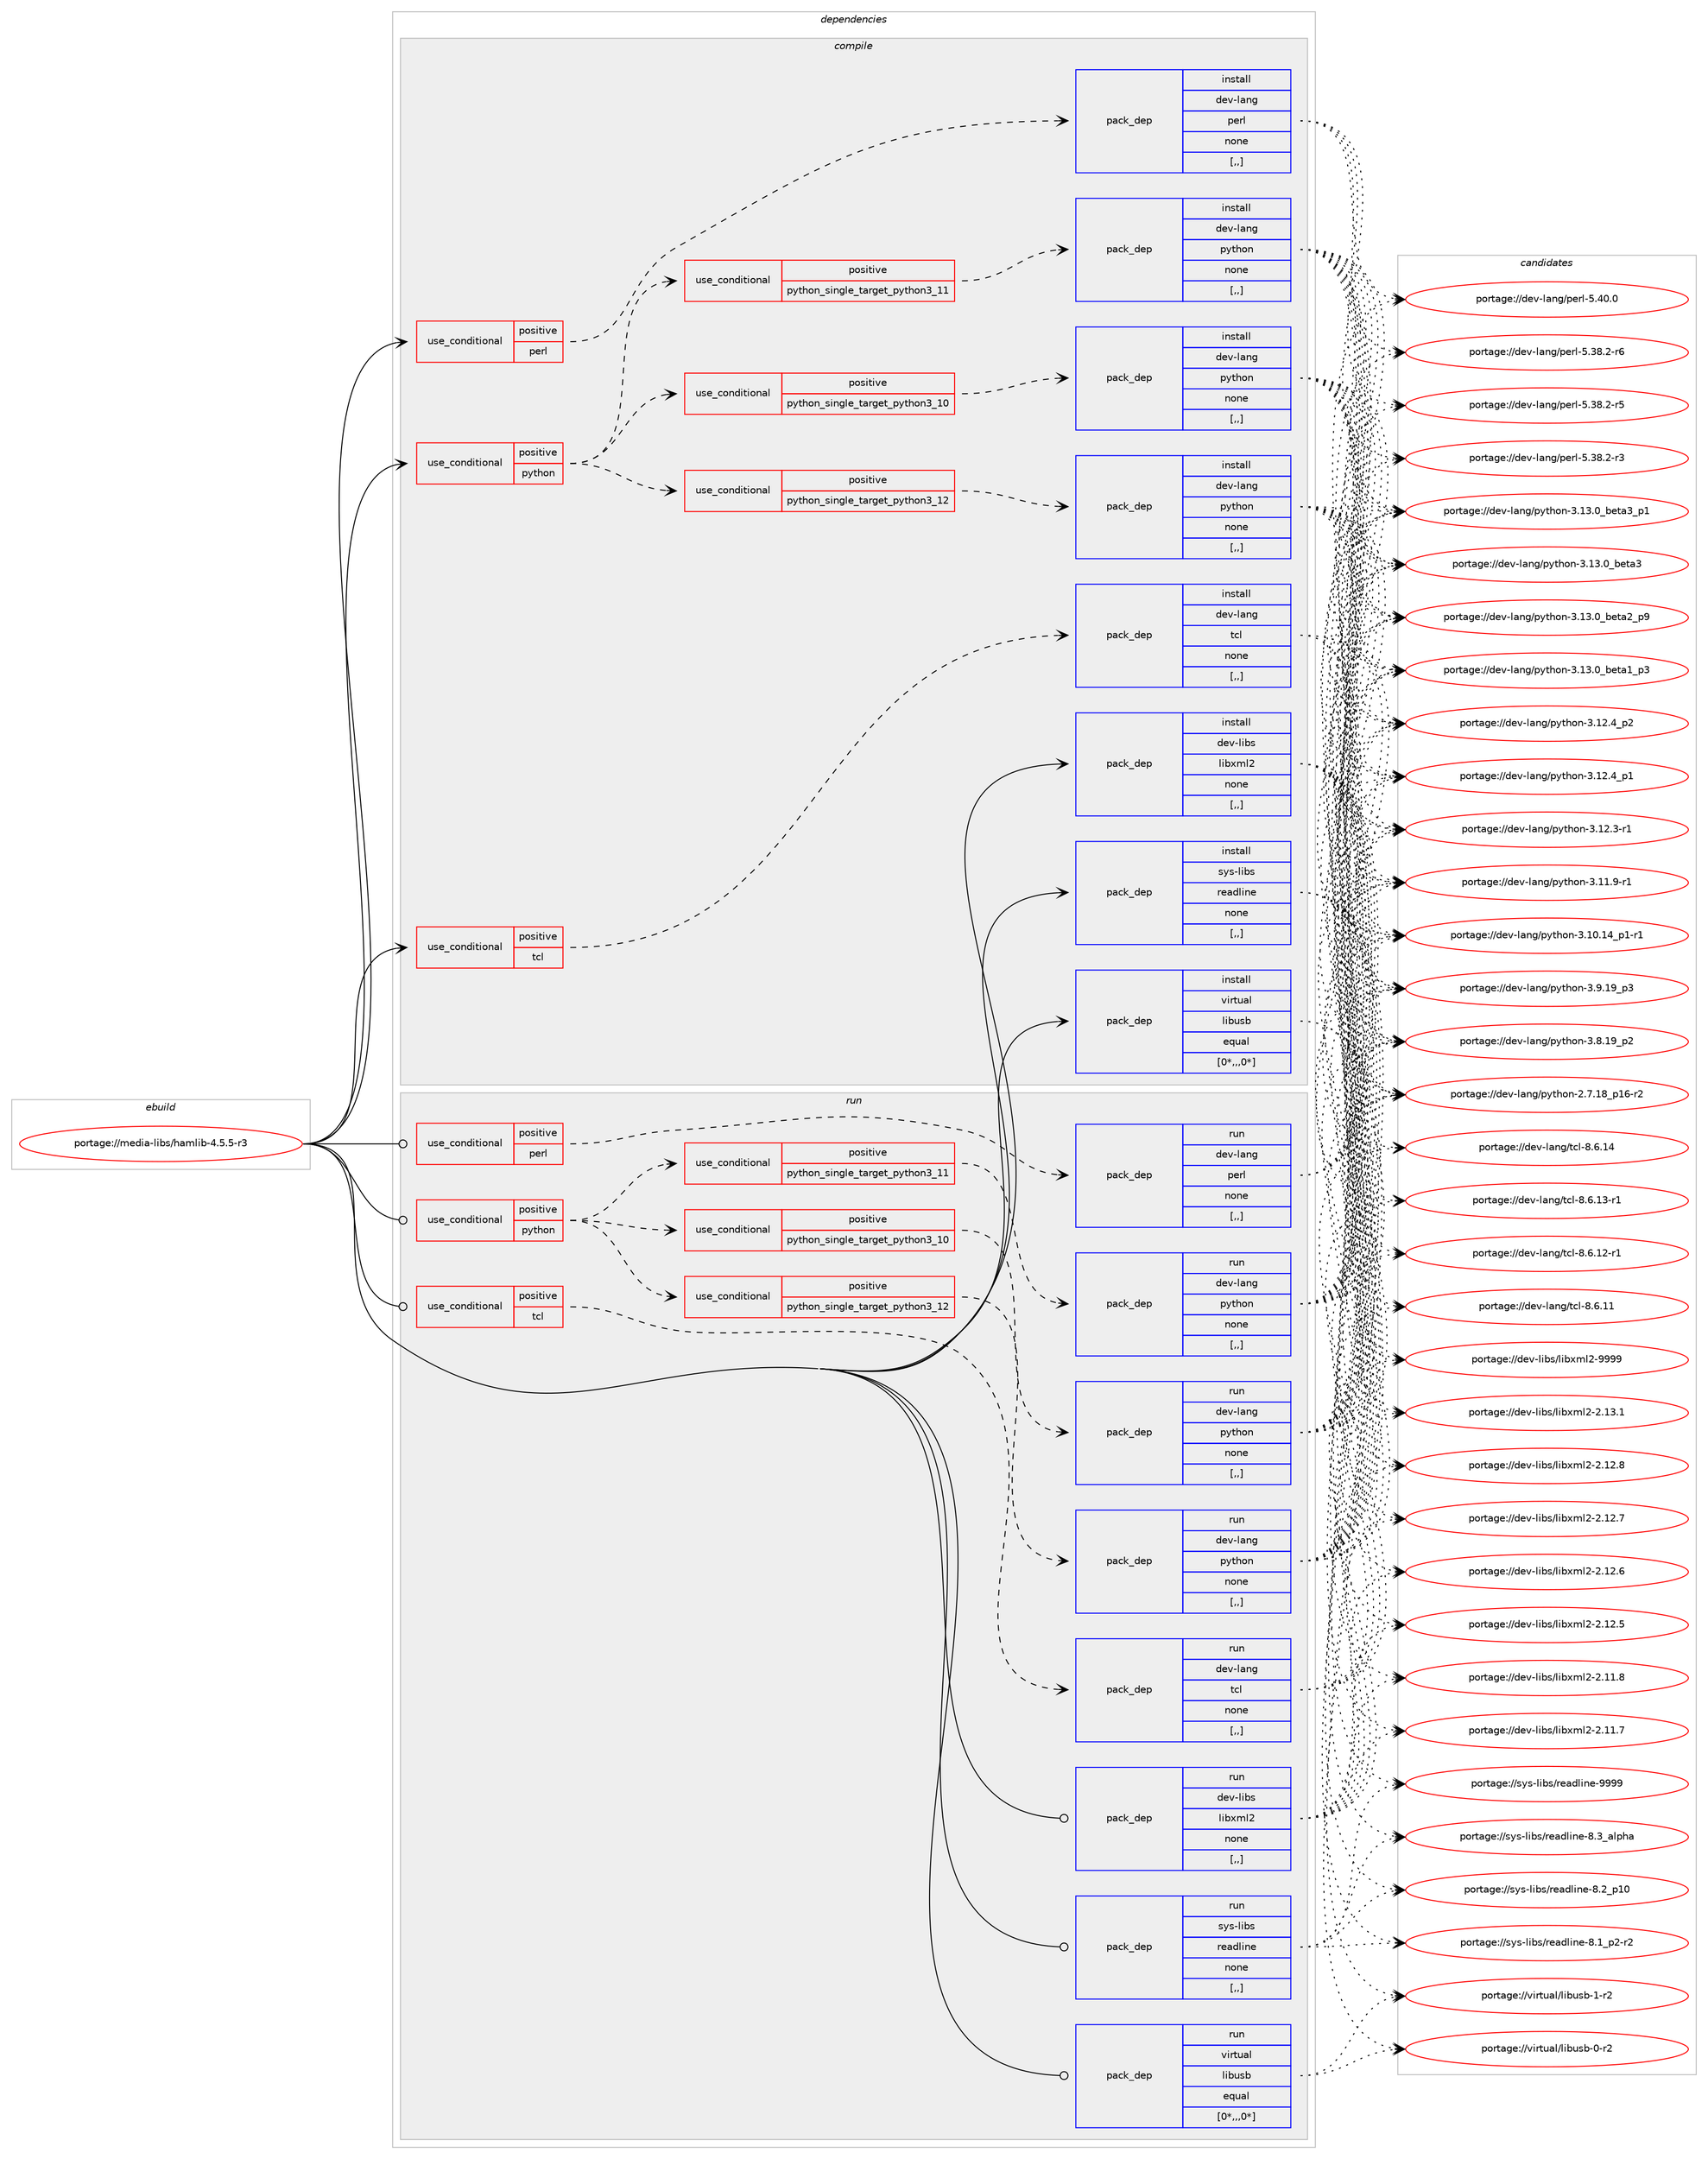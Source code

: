 digraph prolog {

# *************
# Graph options
# *************

newrank=true;
concentrate=true;
compound=true;
graph [rankdir=LR,fontname=Helvetica,fontsize=10,ranksep=1.5];#, ranksep=2.5, nodesep=0.2];
edge  [arrowhead=vee];
node  [fontname=Helvetica,fontsize=10];

# **********
# The ebuild
# **********

subgraph cluster_leftcol {
color=gray;
label=<<i>ebuild</i>>;
id [label="portage://media-libs/hamlib-4.5.5-r3", color=red, width=4, href="../media-libs/hamlib-4.5.5-r3.svg"];
}

# ****************
# The dependencies
# ****************

subgraph cluster_midcol {
color=gray;
label=<<i>dependencies</i>>;
subgraph cluster_compile {
fillcolor="#eeeeee";
style=filled;
label=<<i>compile</i>>;
subgraph cond74841 {
dependency297103 [label=<<TABLE BORDER="0" CELLBORDER="1" CELLSPACING="0" CELLPADDING="4"><TR><TD ROWSPAN="3" CELLPADDING="10">use_conditional</TD></TR><TR><TD>positive</TD></TR><TR><TD>perl</TD></TR></TABLE>>, shape=none, color=red];
subgraph pack219879 {
dependency297104 [label=<<TABLE BORDER="0" CELLBORDER="1" CELLSPACING="0" CELLPADDING="4" WIDTH="220"><TR><TD ROWSPAN="6" CELLPADDING="30">pack_dep</TD></TR><TR><TD WIDTH="110">install</TD></TR><TR><TD>dev-lang</TD></TR><TR><TD>perl</TD></TR><TR><TD>none</TD></TR><TR><TD>[,,]</TD></TR></TABLE>>, shape=none, color=blue];
}
dependency297103:e -> dependency297104:w [weight=20,style="dashed",arrowhead="vee"];
}
id:e -> dependency297103:w [weight=20,style="solid",arrowhead="vee"];
subgraph cond74842 {
dependency297105 [label=<<TABLE BORDER="0" CELLBORDER="1" CELLSPACING="0" CELLPADDING="4"><TR><TD ROWSPAN="3" CELLPADDING="10">use_conditional</TD></TR><TR><TD>positive</TD></TR><TR><TD>python</TD></TR></TABLE>>, shape=none, color=red];
subgraph cond74843 {
dependency297106 [label=<<TABLE BORDER="0" CELLBORDER="1" CELLSPACING="0" CELLPADDING="4"><TR><TD ROWSPAN="3" CELLPADDING="10">use_conditional</TD></TR><TR><TD>positive</TD></TR><TR><TD>python_single_target_python3_10</TD></TR></TABLE>>, shape=none, color=red];
subgraph pack219880 {
dependency297107 [label=<<TABLE BORDER="0" CELLBORDER="1" CELLSPACING="0" CELLPADDING="4" WIDTH="220"><TR><TD ROWSPAN="6" CELLPADDING="30">pack_dep</TD></TR><TR><TD WIDTH="110">install</TD></TR><TR><TD>dev-lang</TD></TR><TR><TD>python</TD></TR><TR><TD>none</TD></TR><TR><TD>[,,]</TD></TR></TABLE>>, shape=none, color=blue];
}
dependency297106:e -> dependency297107:w [weight=20,style="dashed",arrowhead="vee"];
}
dependency297105:e -> dependency297106:w [weight=20,style="dashed",arrowhead="vee"];
subgraph cond74844 {
dependency297108 [label=<<TABLE BORDER="0" CELLBORDER="1" CELLSPACING="0" CELLPADDING="4"><TR><TD ROWSPAN="3" CELLPADDING="10">use_conditional</TD></TR><TR><TD>positive</TD></TR><TR><TD>python_single_target_python3_11</TD></TR></TABLE>>, shape=none, color=red];
subgraph pack219881 {
dependency297109 [label=<<TABLE BORDER="0" CELLBORDER="1" CELLSPACING="0" CELLPADDING="4" WIDTH="220"><TR><TD ROWSPAN="6" CELLPADDING="30">pack_dep</TD></TR><TR><TD WIDTH="110">install</TD></TR><TR><TD>dev-lang</TD></TR><TR><TD>python</TD></TR><TR><TD>none</TD></TR><TR><TD>[,,]</TD></TR></TABLE>>, shape=none, color=blue];
}
dependency297108:e -> dependency297109:w [weight=20,style="dashed",arrowhead="vee"];
}
dependency297105:e -> dependency297108:w [weight=20,style="dashed",arrowhead="vee"];
subgraph cond74845 {
dependency297110 [label=<<TABLE BORDER="0" CELLBORDER="1" CELLSPACING="0" CELLPADDING="4"><TR><TD ROWSPAN="3" CELLPADDING="10">use_conditional</TD></TR><TR><TD>positive</TD></TR><TR><TD>python_single_target_python3_12</TD></TR></TABLE>>, shape=none, color=red];
subgraph pack219882 {
dependency297111 [label=<<TABLE BORDER="0" CELLBORDER="1" CELLSPACING="0" CELLPADDING="4" WIDTH="220"><TR><TD ROWSPAN="6" CELLPADDING="30">pack_dep</TD></TR><TR><TD WIDTH="110">install</TD></TR><TR><TD>dev-lang</TD></TR><TR><TD>python</TD></TR><TR><TD>none</TD></TR><TR><TD>[,,]</TD></TR></TABLE>>, shape=none, color=blue];
}
dependency297110:e -> dependency297111:w [weight=20,style="dashed",arrowhead="vee"];
}
dependency297105:e -> dependency297110:w [weight=20,style="dashed",arrowhead="vee"];
}
id:e -> dependency297105:w [weight=20,style="solid",arrowhead="vee"];
subgraph cond74846 {
dependency297112 [label=<<TABLE BORDER="0" CELLBORDER="1" CELLSPACING="0" CELLPADDING="4"><TR><TD ROWSPAN="3" CELLPADDING="10">use_conditional</TD></TR><TR><TD>positive</TD></TR><TR><TD>tcl</TD></TR></TABLE>>, shape=none, color=red];
subgraph pack219883 {
dependency297113 [label=<<TABLE BORDER="0" CELLBORDER="1" CELLSPACING="0" CELLPADDING="4" WIDTH="220"><TR><TD ROWSPAN="6" CELLPADDING="30">pack_dep</TD></TR><TR><TD WIDTH="110">install</TD></TR><TR><TD>dev-lang</TD></TR><TR><TD>tcl</TD></TR><TR><TD>none</TD></TR><TR><TD>[,,]</TD></TR></TABLE>>, shape=none, color=blue];
}
dependency297112:e -> dependency297113:w [weight=20,style="dashed",arrowhead="vee"];
}
id:e -> dependency297112:w [weight=20,style="solid",arrowhead="vee"];
subgraph pack219884 {
dependency297114 [label=<<TABLE BORDER="0" CELLBORDER="1" CELLSPACING="0" CELLPADDING="4" WIDTH="220"><TR><TD ROWSPAN="6" CELLPADDING="30">pack_dep</TD></TR><TR><TD WIDTH="110">install</TD></TR><TR><TD>dev-libs</TD></TR><TR><TD>libxml2</TD></TR><TR><TD>none</TD></TR><TR><TD>[,,]</TD></TR></TABLE>>, shape=none, color=blue];
}
id:e -> dependency297114:w [weight=20,style="solid",arrowhead="vee"];
subgraph pack219885 {
dependency297115 [label=<<TABLE BORDER="0" CELLBORDER="1" CELLSPACING="0" CELLPADDING="4" WIDTH="220"><TR><TD ROWSPAN="6" CELLPADDING="30">pack_dep</TD></TR><TR><TD WIDTH="110">install</TD></TR><TR><TD>sys-libs</TD></TR><TR><TD>readline</TD></TR><TR><TD>none</TD></TR><TR><TD>[,,]</TD></TR></TABLE>>, shape=none, color=blue];
}
id:e -> dependency297115:w [weight=20,style="solid",arrowhead="vee"];
subgraph pack219886 {
dependency297116 [label=<<TABLE BORDER="0" CELLBORDER="1" CELLSPACING="0" CELLPADDING="4" WIDTH="220"><TR><TD ROWSPAN="6" CELLPADDING="30">pack_dep</TD></TR><TR><TD WIDTH="110">install</TD></TR><TR><TD>virtual</TD></TR><TR><TD>libusb</TD></TR><TR><TD>equal</TD></TR><TR><TD>[0*,,,0*]</TD></TR></TABLE>>, shape=none, color=blue];
}
id:e -> dependency297116:w [weight=20,style="solid",arrowhead="vee"];
}
subgraph cluster_compileandrun {
fillcolor="#eeeeee";
style=filled;
label=<<i>compile and run</i>>;
}
subgraph cluster_run {
fillcolor="#eeeeee";
style=filled;
label=<<i>run</i>>;
subgraph cond74847 {
dependency297117 [label=<<TABLE BORDER="0" CELLBORDER="1" CELLSPACING="0" CELLPADDING="4"><TR><TD ROWSPAN="3" CELLPADDING="10">use_conditional</TD></TR><TR><TD>positive</TD></TR><TR><TD>perl</TD></TR></TABLE>>, shape=none, color=red];
subgraph pack219887 {
dependency297118 [label=<<TABLE BORDER="0" CELLBORDER="1" CELLSPACING="0" CELLPADDING="4" WIDTH="220"><TR><TD ROWSPAN="6" CELLPADDING="30">pack_dep</TD></TR><TR><TD WIDTH="110">run</TD></TR><TR><TD>dev-lang</TD></TR><TR><TD>perl</TD></TR><TR><TD>none</TD></TR><TR><TD>[,,]</TD></TR></TABLE>>, shape=none, color=blue];
}
dependency297117:e -> dependency297118:w [weight=20,style="dashed",arrowhead="vee"];
}
id:e -> dependency297117:w [weight=20,style="solid",arrowhead="odot"];
subgraph cond74848 {
dependency297119 [label=<<TABLE BORDER="0" CELLBORDER="1" CELLSPACING="0" CELLPADDING="4"><TR><TD ROWSPAN="3" CELLPADDING="10">use_conditional</TD></TR><TR><TD>positive</TD></TR><TR><TD>python</TD></TR></TABLE>>, shape=none, color=red];
subgraph cond74849 {
dependency297120 [label=<<TABLE BORDER="0" CELLBORDER="1" CELLSPACING="0" CELLPADDING="4"><TR><TD ROWSPAN="3" CELLPADDING="10">use_conditional</TD></TR><TR><TD>positive</TD></TR><TR><TD>python_single_target_python3_10</TD></TR></TABLE>>, shape=none, color=red];
subgraph pack219888 {
dependency297121 [label=<<TABLE BORDER="0" CELLBORDER="1" CELLSPACING="0" CELLPADDING="4" WIDTH="220"><TR><TD ROWSPAN="6" CELLPADDING="30">pack_dep</TD></TR><TR><TD WIDTH="110">run</TD></TR><TR><TD>dev-lang</TD></TR><TR><TD>python</TD></TR><TR><TD>none</TD></TR><TR><TD>[,,]</TD></TR></TABLE>>, shape=none, color=blue];
}
dependency297120:e -> dependency297121:w [weight=20,style="dashed",arrowhead="vee"];
}
dependency297119:e -> dependency297120:w [weight=20,style="dashed",arrowhead="vee"];
subgraph cond74850 {
dependency297122 [label=<<TABLE BORDER="0" CELLBORDER="1" CELLSPACING="0" CELLPADDING="4"><TR><TD ROWSPAN="3" CELLPADDING="10">use_conditional</TD></TR><TR><TD>positive</TD></TR><TR><TD>python_single_target_python3_11</TD></TR></TABLE>>, shape=none, color=red];
subgraph pack219889 {
dependency297123 [label=<<TABLE BORDER="0" CELLBORDER="1" CELLSPACING="0" CELLPADDING="4" WIDTH="220"><TR><TD ROWSPAN="6" CELLPADDING="30">pack_dep</TD></TR><TR><TD WIDTH="110">run</TD></TR><TR><TD>dev-lang</TD></TR><TR><TD>python</TD></TR><TR><TD>none</TD></TR><TR><TD>[,,]</TD></TR></TABLE>>, shape=none, color=blue];
}
dependency297122:e -> dependency297123:w [weight=20,style="dashed",arrowhead="vee"];
}
dependency297119:e -> dependency297122:w [weight=20,style="dashed",arrowhead="vee"];
subgraph cond74851 {
dependency297124 [label=<<TABLE BORDER="0" CELLBORDER="1" CELLSPACING="0" CELLPADDING="4"><TR><TD ROWSPAN="3" CELLPADDING="10">use_conditional</TD></TR><TR><TD>positive</TD></TR><TR><TD>python_single_target_python3_12</TD></TR></TABLE>>, shape=none, color=red];
subgraph pack219890 {
dependency297125 [label=<<TABLE BORDER="0" CELLBORDER="1" CELLSPACING="0" CELLPADDING="4" WIDTH="220"><TR><TD ROWSPAN="6" CELLPADDING="30">pack_dep</TD></TR><TR><TD WIDTH="110">run</TD></TR><TR><TD>dev-lang</TD></TR><TR><TD>python</TD></TR><TR><TD>none</TD></TR><TR><TD>[,,]</TD></TR></TABLE>>, shape=none, color=blue];
}
dependency297124:e -> dependency297125:w [weight=20,style="dashed",arrowhead="vee"];
}
dependency297119:e -> dependency297124:w [weight=20,style="dashed",arrowhead="vee"];
}
id:e -> dependency297119:w [weight=20,style="solid",arrowhead="odot"];
subgraph cond74852 {
dependency297126 [label=<<TABLE BORDER="0" CELLBORDER="1" CELLSPACING="0" CELLPADDING="4"><TR><TD ROWSPAN="3" CELLPADDING="10">use_conditional</TD></TR><TR><TD>positive</TD></TR><TR><TD>tcl</TD></TR></TABLE>>, shape=none, color=red];
subgraph pack219891 {
dependency297127 [label=<<TABLE BORDER="0" CELLBORDER="1" CELLSPACING="0" CELLPADDING="4" WIDTH="220"><TR><TD ROWSPAN="6" CELLPADDING="30">pack_dep</TD></TR><TR><TD WIDTH="110">run</TD></TR><TR><TD>dev-lang</TD></TR><TR><TD>tcl</TD></TR><TR><TD>none</TD></TR><TR><TD>[,,]</TD></TR></TABLE>>, shape=none, color=blue];
}
dependency297126:e -> dependency297127:w [weight=20,style="dashed",arrowhead="vee"];
}
id:e -> dependency297126:w [weight=20,style="solid",arrowhead="odot"];
subgraph pack219892 {
dependency297128 [label=<<TABLE BORDER="0" CELLBORDER="1" CELLSPACING="0" CELLPADDING="4" WIDTH="220"><TR><TD ROWSPAN="6" CELLPADDING="30">pack_dep</TD></TR><TR><TD WIDTH="110">run</TD></TR><TR><TD>dev-libs</TD></TR><TR><TD>libxml2</TD></TR><TR><TD>none</TD></TR><TR><TD>[,,]</TD></TR></TABLE>>, shape=none, color=blue];
}
id:e -> dependency297128:w [weight=20,style="solid",arrowhead="odot"];
subgraph pack219893 {
dependency297129 [label=<<TABLE BORDER="0" CELLBORDER="1" CELLSPACING="0" CELLPADDING="4" WIDTH="220"><TR><TD ROWSPAN="6" CELLPADDING="30">pack_dep</TD></TR><TR><TD WIDTH="110">run</TD></TR><TR><TD>sys-libs</TD></TR><TR><TD>readline</TD></TR><TR><TD>none</TD></TR><TR><TD>[,,]</TD></TR></TABLE>>, shape=none, color=blue];
}
id:e -> dependency297129:w [weight=20,style="solid",arrowhead="odot"];
subgraph pack219894 {
dependency297130 [label=<<TABLE BORDER="0" CELLBORDER="1" CELLSPACING="0" CELLPADDING="4" WIDTH="220"><TR><TD ROWSPAN="6" CELLPADDING="30">pack_dep</TD></TR><TR><TD WIDTH="110">run</TD></TR><TR><TD>virtual</TD></TR><TR><TD>libusb</TD></TR><TR><TD>equal</TD></TR><TR><TD>[0*,,,0*]</TD></TR></TABLE>>, shape=none, color=blue];
}
id:e -> dependency297130:w [weight=20,style="solid",arrowhead="odot"];
}
}

# **************
# The candidates
# **************

subgraph cluster_choices {
rank=same;
color=gray;
label=<<i>candidates</i>>;

subgraph choice219879 {
color=black;
nodesep=1;
choice10010111845108971101034711210111410845534652484648 [label="portage://dev-lang/perl-5.40.0", color=red, width=4,href="../dev-lang/perl-5.40.0.svg"];
choice100101118451089711010347112101114108455346515646504511454 [label="portage://dev-lang/perl-5.38.2-r6", color=red, width=4,href="../dev-lang/perl-5.38.2-r6.svg"];
choice100101118451089711010347112101114108455346515646504511453 [label="portage://dev-lang/perl-5.38.2-r5", color=red, width=4,href="../dev-lang/perl-5.38.2-r5.svg"];
choice100101118451089711010347112101114108455346515646504511451 [label="portage://dev-lang/perl-5.38.2-r3", color=red, width=4,href="../dev-lang/perl-5.38.2-r3.svg"];
dependency297104:e -> choice10010111845108971101034711210111410845534652484648:w [style=dotted,weight="100"];
dependency297104:e -> choice100101118451089711010347112101114108455346515646504511454:w [style=dotted,weight="100"];
dependency297104:e -> choice100101118451089711010347112101114108455346515646504511453:w [style=dotted,weight="100"];
dependency297104:e -> choice100101118451089711010347112101114108455346515646504511451:w [style=dotted,weight="100"];
}
subgraph choice219880 {
color=black;
nodesep=1;
choice10010111845108971101034711212111610411111045514649514648959810111697519511249 [label="portage://dev-lang/python-3.13.0_beta3_p1", color=red, width=4,href="../dev-lang/python-3.13.0_beta3_p1.svg"];
choice1001011184510897110103471121211161041111104551464951464895981011169751 [label="portage://dev-lang/python-3.13.0_beta3", color=red, width=4,href="../dev-lang/python-3.13.0_beta3.svg"];
choice10010111845108971101034711212111610411111045514649514648959810111697509511257 [label="portage://dev-lang/python-3.13.0_beta2_p9", color=red, width=4,href="../dev-lang/python-3.13.0_beta2_p9.svg"];
choice10010111845108971101034711212111610411111045514649514648959810111697499511251 [label="portage://dev-lang/python-3.13.0_beta1_p3", color=red, width=4,href="../dev-lang/python-3.13.0_beta1_p3.svg"];
choice100101118451089711010347112121116104111110455146495046529511250 [label="portage://dev-lang/python-3.12.4_p2", color=red, width=4,href="../dev-lang/python-3.12.4_p2.svg"];
choice100101118451089711010347112121116104111110455146495046529511249 [label="portage://dev-lang/python-3.12.4_p1", color=red, width=4,href="../dev-lang/python-3.12.4_p1.svg"];
choice100101118451089711010347112121116104111110455146495046514511449 [label="portage://dev-lang/python-3.12.3-r1", color=red, width=4,href="../dev-lang/python-3.12.3-r1.svg"];
choice100101118451089711010347112121116104111110455146494946574511449 [label="portage://dev-lang/python-3.11.9-r1", color=red, width=4,href="../dev-lang/python-3.11.9-r1.svg"];
choice100101118451089711010347112121116104111110455146494846495295112494511449 [label="portage://dev-lang/python-3.10.14_p1-r1", color=red, width=4,href="../dev-lang/python-3.10.14_p1-r1.svg"];
choice100101118451089711010347112121116104111110455146574649579511251 [label="portage://dev-lang/python-3.9.19_p3", color=red, width=4,href="../dev-lang/python-3.9.19_p3.svg"];
choice100101118451089711010347112121116104111110455146564649579511250 [label="portage://dev-lang/python-3.8.19_p2", color=red, width=4,href="../dev-lang/python-3.8.19_p2.svg"];
choice100101118451089711010347112121116104111110455046554649569511249544511450 [label="portage://dev-lang/python-2.7.18_p16-r2", color=red, width=4,href="../dev-lang/python-2.7.18_p16-r2.svg"];
dependency297107:e -> choice10010111845108971101034711212111610411111045514649514648959810111697519511249:w [style=dotted,weight="100"];
dependency297107:e -> choice1001011184510897110103471121211161041111104551464951464895981011169751:w [style=dotted,weight="100"];
dependency297107:e -> choice10010111845108971101034711212111610411111045514649514648959810111697509511257:w [style=dotted,weight="100"];
dependency297107:e -> choice10010111845108971101034711212111610411111045514649514648959810111697499511251:w [style=dotted,weight="100"];
dependency297107:e -> choice100101118451089711010347112121116104111110455146495046529511250:w [style=dotted,weight="100"];
dependency297107:e -> choice100101118451089711010347112121116104111110455146495046529511249:w [style=dotted,weight="100"];
dependency297107:e -> choice100101118451089711010347112121116104111110455146495046514511449:w [style=dotted,weight="100"];
dependency297107:e -> choice100101118451089711010347112121116104111110455146494946574511449:w [style=dotted,weight="100"];
dependency297107:e -> choice100101118451089711010347112121116104111110455146494846495295112494511449:w [style=dotted,weight="100"];
dependency297107:e -> choice100101118451089711010347112121116104111110455146574649579511251:w [style=dotted,weight="100"];
dependency297107:e -> choice100101118451089711010347112121116104111110455146564649579511250:w [style=dotted,weight="100"];
dependency297107:e -> choice100101118451089711010347112121116104111110455046554649569511249544511450:w [style=dotted,weight="100"];
}
subgraph choice219881 {
color=black;
nodesep=1;
choice10010111845108971101034711212111610411111045514649514648959810111697519511249 [label="portage://dev-lang/python-3.13.0_beta3_p1", color=red, width=4,href="../dev-lang/python-3.13.0_beta3_p1.svg"];
choice1001011184510897110103471121211161041111104551464951464895981011169751 [label="portage://dev-lang/python-3.13.0_beta3", color=red, width=4,href="../dev-lang/python-3.13.0_beta3.svg"];
choice10010111845108971101034711212111610411111045514649514648959810111697509511257 [label="portage://dev-lang/python-3.13.0_beta2_p9", color=red, width=4,href="../dev-lang/python-3.13.0_beta2_p9.svg"];
choice10010111845108971101034711212111610411111045514649514648959810111697499511251 [label="portage://dev-lang/python-3.13.0_beta1_p3", color=red, width=4,href="../dev-lang/python-3.13.0_beta1_p3.svg"];
choice100101118451089711010347112121116104111110455146495046529511250 [label="portage://dev-lang/python-3.12.4_p2", color=red, width=4,href="../dev-lang/python-3.12.4_p2.svg"];
choice100101118451089711010347112121116104111110455146495046529511249 [label="portage://dev-lang/python-3.12.4_p1", color=red, width=4,href="../dev-lang/python-3.12.4_p1.svg"];
choice100101118451089711010347112121116104111110455146495046514511449 [label="portage://dev-lang/python-3.12.3-r1", color=red, width=4,href="../dev-lang/python-3.12.3-r1.svg"];
choice100101118451089711010347112121116104111110455146494946574511449 [label="portage://dev-lang/python-3.11.9-r1", color=red, width=4,href="../dev-lang/python-3.11.9-r1.svg"];
choice100101118451089711010347112121116104111110455146494846495295112494511449 [label="portage://dev-lang/python-3.10.14_p1-r1", color=red, width=4,href="../dev-lang/python-3.10.14_p1-r1.svg"];
choice100101118451089711010347112121116104111110455146574649579511251 [label="portage://dev-lang/python-3.9.19_p3", color=red, width=4,href="../dev-lang/python-3.9.19_p3.svg"];
choice100101118451089711010347112121116104111110455146564649579511250 [label="portage://dev-lang/python-3.8.19_p2", color=red, width=4,href="../dev-lang/python-3.8.19_p2.svg"];
choice100101118451089711010347112121116104111110455046554649569511249544511450 [label="portage://dev-lang/python-2.7.18_p16-r2", color=red, width=4,href="../dev-lang/python-2.7.18_p16-r2.svg"];
dependency297109:e -> choice10010111845108971101034711212111610411111045514649514648959810111697519511249:w [style=dotted,weight="100"];
dependency297109:e -> choice1001011184510897110103471121211161041111104551464951464895981011169751:w [style=dotted,weight="100"];
dependency297109:e -> choice10010111845108971101034711212111610411111045514649514648959810111697509511257:w [style=dotted,weight="100"];
dependency297109:e -> choice10010111845108971101034711212111610411111045514649514648959810111697499511251:w [style=dotted,weight="100"];
dependency297109:e -> choice100101118451089711010347112121116104111110455146495046529511250:w [style=dotted,weight="100"];
dependency297109:e -> choice100101118451089711010347112121116104111110455146495046529511249:w [style=dotted,weight="100"];
dependency297109:e -> choice100101118451089711010347112121116104111110455146495046514511449:w [style=dotted,weight="100"];
dependency297109:e -> choice100101118451089711010347112121116104111110455146494946574511449:w [style=dotted,weight="100"];
dependency297109:e -> choice100101118451089711010347112121116104111110455146494846495295112494511449:w [style=dotted,weight="100"];
dependency297109:e -> choice100101118451089711010347112121116104111110455146574649579511251:w [style=dotted,weight="100"];
dependency297109:e -> choice100101118451089711010347112121116104111110455146564649579511250:w [style=dotted,weight="100"];
dependency297109:e -> choice100101118451089711010347112121116104111110455046554649569511249544511450:w [style=dotted,weight="100"];
}
subgraph choice219882 {
color=black;
nodesep=1;
choice10010111845108971101034711212111610411111045514649514648959810111697519511249 [label="portage://dev-lang/python-3.13.0_beta3_p1", color=red, width=4,href="../dev-lang/python-3.13.0_beta3_p1.svg"];
choice1001011184510897110103471121211161041111104551464951464895981011169751 [label="portage://dev-lang/python-3.13.0_beta3", color=red, width=4,href="../dev-lang/python-3.13.0_beta3.svg"];
choice10010111845108971101034711212111610411111045514649514648959810111697509511257 [label="portage://dev-lang/python-3.13.0_beta2_p9", color=red, width=4,href="../dev-lang/python-3.13.0_beta2_p9.svg"];
choice10010111845108971101034711212111610411111045514649514648959810111697499511251 [label="portage://dev-lang/python-3.13.0_beta1_p3", color=red, width=4,href="../dev-lang/python-3.13.0_beta1_p3.svg"];
choice100101118451089711010347112121116104111110455146495046529511250 [label="portage://dev-lang/python-3.12.4_p2", color=red, width=4,href="../dev-lang/python-3.12.4_p2.svg"];
choice100101118451089711010347112121116104111110455146495046529511249 [label="portage://dev-lang/python-3.12.4_p1", color=red, width=4,href="../dev-lang/python-3.12.4_p1.svg"];
choice100101118451089711010347112121116104111110455146495046514511449 [label="portage://dev-lang/python-3.12.3-r1", color=red, width=4,href="../dev-lang/python-3.12.3-r1.svg"];
choice100101118451089711010347112121116104111110455146494946574511449 [label="portage://dev-lang/python-3.11.9-r1", color=red, width=4,href="../dev-lang/python-3.11.9-r1.svg"];
choice100101118451089711010347112121116104111110455146494846495295112494511449 [label="portage://dev-lang/python-3.10.14_p1-r1", color=red, width=4,href="../dev-lang/python-3.10.14_p1-r1.svg"];
choice100101118451089711010347112121116104111110455146574649579511251 [label="portage://dev-lang/python-3.9.19_p3", color=red, width=4,href="../dev-lang/python-3.9.19_p3.svg"];
choice100101118451089711010347112121116104111110455146564649579511250 [label="portage://dev-lang/python-3.8.19_p2", color=red, width=4,href="../dev-lang/python-3.8.19_p2.svg"];
choice100101118451089711010347112121116104111110455046554649569511249544511450 [label="portage://dev-lang/python-2.7.18_p16-r2", color=red, width=4,href="../dev-lang/python-2.7.18_p16-r2.svg"];
dependency297111:e -> choice10010111845108971101034711212111610411111045514649514648959810111697519511249:w [style=dotted,weight="100"];
dependency297111:e -> choice1001011184510897110103471121211161041111104551464951464895981011169751:w [style=dotted,weight="100"];
dependency297111:e -> choice10010111845108971101034711212111610411111045514649514648959810111697509511257:w [style=dotted,weight="100"];
dependency297111:e -> choice10010111845108971101034711212111610411111045514649514648959810111697499511251:w [style=dotted,weight="100"];
dependency297111:e -> choice100101118451089711010347112121116104111110455146495046529511250:w [style=dotted,weight="100"];
dependency297111:e -> choice100101118451089711010347112121116104111110455146495046529511249:w [style=dotted,weight="100"];
dependency297111:e -> choice100101118451089711010347112121116104111110455146495046514511449:w [style=dotted,weight="100"];
dependency297111:e -> choice100101118451089711010347112121116104111110455146494946574511449:w [style=dotted,weight="100"];
dependency297111:e -> choice100101118451089711010347112121116104111110455146494846495295112494511449:w [style=dotted,weight="100"];
dependency297111:e -> choice100101118451089711010347112121116104111110455146574649579511251:w [style=dotted,weight="100"];
dependency297111:e -> choice100101118451089711010347112121116104111110455146564649579511250:w [style=dotted,weight="100"];
dependency297111:e -> choice100101118451089711010347112121116104111110455046554649569511249544511450:w [style=dotted,weight="100"];
}
subgraph choice219883 {
color=black;
nodesep=1;
choice1001011184510897110103471169910845564654464952 [label="portage://dev-lang/tcl-8.6.14", color=red, width=4,href="../dev-lang/tcl-8.6.14.svg"];
choice10010111845108971101034711699108455646544649514511449 [label="portage://dev-lang/tcl-8.6.13-r1", color=red, width=4,href="../dev-lang/tcl-8.6.13-r1.svg"];
choice10010111845108971101034711699108455646544649504511449 [label="portage://dev-lang/tcl-8.6.12-r1", color=red, width=4,href="../dev-lang/tcl-8.6.12-r1.svg"];
choice1001011184510897110103471169910845564654464949 [label="portage://dev-lang/tcl-8.6.11", color=red, width=4,href="../dev-lang/tcl-8.6.11.svg"];
dependency297113:e -> choice1001011184510897110103471169910845564654464952:w [style=dotted,weight="100"];
dependency297113:e -> choice10010111845108971101034711699108455646544649514511449:w [style=dotted,weight="100"];
dependency297113:e -> choice10010111845108971101034711699108455646544649504511449:w [style=dotted,weight="100"];
dependency297113:e -> choice1001011184510897110103471169910845564654464949:w [style=dotted,weight="100"];
}
subgraph choice219884 {
color=black;
nodesep=1;
choice10010111845108105981154710810598120109108504557575757 [label="portage://dev-libs/libxml2-9999", color=red, width=4,href="../dev-libs/libxml2-9999.svg"];
choice100101118451081059811547108105981201091085045504649514649 [label="portage://dev-libs/libxml2-2.13.1", color=red, width=4,href="../dev-libs/libxml2-2.13.1.svg"];
choice100101118451081059811547108105981201091085045504649504656 [label="portage://dev-libs/libxml2-2.12.8", color=red, width=4,href="../dev-libs/libxml2-2.12.8.svg"];
choice100101118451081059811547108105981201091085045504649504655 [label="portage://dev-libs/libxml2-2.12.7", color=red, width=4,href="../dev-libs/libxml2-2.12.7.svg"];
choice100101118451081059811547108105981201091085045504649504654 [label="portage://dev-libs/libxml2-2.12.6", color=red, width=4,href="../dev-libs/libxml2-2.12.6.svg"];
choice100101118451081059811547108105981201091085045504649504653 [label="portage://dev-libs/libxml2-2.12.5", color=red, width=4,href="../dev-libs/libxml2-2.12.5.svg"];
choice100101118451081059811547108105981201091085045504649494656 [label="portage://dev-libs/libxml2-2.11.8", color=red, width=4,href="../dev-libs/libxml2-2.11.8.svg"];
choice100101118451081059811547108105981201091085045504649494655 [label="portage://dev-libs/libxml2-2.11.7", color=red, width=4,href="../dev-libs/libxml2-2.11.7.svg"];
dependency297114:e -> choice10010111845108105981154710810598120109108504557575757:w [style=dotted,weight="100"];
dependency297114:e -> choice100101118451081059811547108105981201091085045504649514649:w [style=dotted,weight="100"];
dependency297114:e -> choice100101118451081059811547108105981201091085045504649504656:w [style=dotted,weight="100"];
dependency297114:e -> choice100101118451081059811547108105981201091085045504649504655:w [style=dotted,weight="100"];
dependency297114:e -> choice100101118451081059811547108105981201091085045504649504654:w [style=dotted,weight="100"];
dependency297114:e -> choice100101118451081059811547108105981201091085045504649504653:w [style=dotted,weight="100"];
dependency297114:e -> choice100101118451081059811547108105981201091085045504649494656:w [style=dotted,weight="100"];
dependency297114:e -> choice100101118451081059811547108105981201091085045504649494655:w [style=dotted,weight="100"];
}
subgraph choice219885 {
color=black;
nodesep=1;
choice115121115451081059811547114101971001081051101014557575757 [label="portage://sys-libs/readline-9999", color=red, width=4,href="../sys-libs/readline-9999.svg"];
choice1151211154510810598115471141019710010810511010145564651959710811210497 [label="portage://sys-libs/readline-8.3_alpha", color=red, width=4,href="../sys-libs/readline-8.3_alpha.svg"];
choice1151211154510810598115471141019710010810511010145564650951124948 [label="portage://sys-libs/readline-8.2_p10", color=red, width=4,href="../sys-libs/readline-8.2_p10.svg"];
choice115121115451081059811547114101971001081051101014556464995112504511450 [label="portage://sys-libs/readline-8.1_p2-r2", color=red, width=4,href="../sys-libs/readline-8.1_p2-r2.svg"];
dependency297115:e -> choice115121115451081059811547114101971001081051101014557575757:w [style=dotted,weight="100"];
dependency297115:e -> choice1151211154510810598115471141019710010810511010145564651959710811210497:w [style=dotted,weight="100"];
dependency297115:e -> choice1151211154510810598115471141019710010810511010145564650951124948:w [style=dotted,weight="100"];
dependency297115:e -> choice115121115451081059811547114101971001081051101014556464995112504511450:w [style=dotted,weight="100"];
}
subgraph choice219886 {
color=black;
nodesep=1;
choice1181051141161179710847108105981171159845494511450 [label="portage://virtual/libusb-1-r2", color=red, width=4,href="../virtual/libusb-1-r2.svg"];
choice1181051141161179710847108105981171159845484511450 [label="portage://virtual/libusb-0-r2", color=red, width=4,href="../virtual/libusb-0-r2.svg"];
dependency297116:e -> choice1181051141161179710847108105981171159845494511450:w [style=dotted,weight="100"];
dependency297116:e -> choice1181051141161179710847108105981171159845484511450:w [style=dotted,weight="100"];
}
subgraph choice219887 {
color=black;
nodesep=1;
choice10010111845108971101034711210111410845534652484648 [label="portage://dev-lang/perl-5.40.0", color=red, width=4,href="../dev-lang/perl-5.40.0.svg"];
choice100101118451089711010347112101114108455346515646504511454 [label="portage://dev-lang/perl-5.38.2-r6", color=red, width=4,href="../dev-lang/perl-5.38.2-r6.svg"];
choice100101118451089711010347112101114108455346515646504511453 [label="portage://dev-lang/perl-5.38.2-r5", color=red, width=4,href="../dev-lang/perl-5.38.2-r5.svg"];
choice100101118451089711010347112101114108455346515646504511451 [label="portage://dev-lang/perl-5.38.2-r3", color=red, width=4,href="../dev-lang/perl-5.38.2-r3.svg"];
dependency297118:e -> choice10010111845108971101034711210111410845534652484648:w [style=dotted,weight="100"];
dependency297118:e -> choice100101118451089711010347112101114108455346515646504511454:w [style=dotted,weight="100"];
dependency297118:e -> choice100101118451089711010347112101114108455346515646504511453:w [style=dotted,weight="100"];
dependency297118:e -> choice100101118451089711010347112101114108455346515646504511451:w [style=dotted,weight="100"];
}
subgraph choice219888 {
color=black;
nodesep=1;
choice10010111845108971101034711212111610411111045514649514648959810111697519511249 [label="portage://dev-lang/python-3.13.0_beta3_p1", color=red, width=4,href="../dev-lang/python-3.13.0_beta3_p1.svg"];
choice1001011184510897110103471121211161041111104551464951464895981011169751 [label="portage://dev-lang/python-3.13.0_beta3", color=red, width=4,href="../dev-lang/python-3.13.0_beta3.svg"];
choice10010111845108971101034711212111610411111045514649514648959810111697509511257 [label="portage://dev-lang/python-3.13.0_beta2_p9", color=red, width=4,href="../dev-lang/python-3.13.0_beta2_p9.svg"];
choice10010111845108971101034711212111610411111045514649514648959810111697499511251 [label="portage://dev-lang/python-3.13.0_beta1_p3", color=red, width=4,href="../dev-lang/python-3.13.0_beta1_p3.svg"];
choice100101118451089711010347112121116104111110455146495046529511250 [label="portage://dev-lang/python-3.12.4_p2", color=red, width=4,href="../dev-lang/python-3.12.4_p2.svg"];
choice100101118451089711010347112121116104111110455146495046529511249 [label="portage://dev-lang/python-3.12.4_p1", color=red, width=4,href="../dev-lang/python-3.12.4_p1.svg"];
choice100101118451089711010347112121116104111110455146495046514511449 [label="portage://dev-lang/python-3.12.3-r1", color=red, width=4,href="../dev-lang/python-3.12.3-r1.svg"];
choice100101118451089711010347112121116104111110455146494946574511449 [label="portage://dev-lang/python-3.11.9-r1", color=red, width=4,href="../dev-lang/python-3.11.9-r1.svg"];
choice100101118451089711010347112121116104111110455146494846495295112494511449 [label="portage://dev-lang/python-3.10.14_p1-r1", color=red, width=4,href="../dev-lang/python-3.10.14_p1-r1.svg"];
choice100101118451089711010347112121116104111110455146574649579511251 [label="portage://dev-lang/python-3.9.19_p3", color=red, width=4,href="../dev-lang/python-3.9.19_p3.svg"];
choice100101118451089711010347112121116104111110455146564649579511250 [label="portage://dev-lang/python-3.8.19_p2", color=red, width=4,href="../dev-lang/python-3.8.19_p2.svg"];
choice100101118451089711010347112121116104111110455046554649569511249544511450 [label="portage://dev-lang/python-2.7.18_p16-r2", color=red, width=4,href="../dev-lang/python-2.7.18_p16-r2.svg"];
dependency297121:e -> choice10010111845108971101034711212111610411111045514649514648959810111697519511249:w [style=dotted,weight="100"];
dependency297121:e -> choice1001011184510897110103471121211161041111104551464951464895981011169751:w [style=dotted,weight="100"];
dependency297121:e -> choice10010111845108971101034711212111610411111045514649514648959810111697509511257:w [style=dotted,weight="100"];
dependency297121:e -> choice10010111845108971101034711212111610411111045514649514648959810111697499511251:w [style=dotted,weight="100"];
dependency297121:e -> choice100101118451089711010347112121116104111110455146495046529511250:w [style=dotted,weight="100"];
dependency297121:e -> choice100101118451089711010347112121116104111110455146495046529511249:w [style=dotted,weight="100"];
dependency297121:e -> choice100101118451089711010347112121116104111110455146495046514511449:w [style=dotted,weight="100"];
dependency297121:e -> choice100101118451089711010347112121116104111110455146494946574511449:w [style=dotted,weight="100"];
dependency297121:e -> choice100101118451089711010347112121116104111110455146494846495295112494511449:w [style=dotted,weight="100"];
dependency297121:e -> choice100101118451089711010347112121116104111110455146574649579511251:w [style=dotted,weight="100"];
dependency297121:e -> choice100101118451089711010347112121116104111110455146564649579511250:w [style=dotted,weight="100"];
dependency297121:e -> choice100101118451089711010347112121116104111110455046554649569511249544511450:w [style=dotted,weight="100"];
}
subgraph choice219889 {
color=black;
nodesep=1;
choice10010111845108971101034711212111610411111045514649514648959810111697519511249 [label="portage://dev-lang/python-3.13.0_beta3_p1", color=red, width=4,href="../dev-lang/python-3.13.0_beta3_p1.svg"];
choice1001011184510897110103471121211161041111104551464951464895981011169751 [label="portage://dev-lang/python-3.13.0_beta3", color=red, width=4,href="../dev-lang/python-3.13.0_beta3.svg"];
choice10010111845108971101034711212111610411111045514649514648959810111697509511257 [label="portage://dev-lang/python-3.13.0_beta2_p9", color=red, width=4,href="../dev-lang/python-3.13.0_beta2_p9.svg"];
choice10010111845108971101034711212111610411111045514649514648959810111697499511251 [label="portage://dev-lang/python-3.13.0_beta1_p3", color=red, width=4,href="../dev-lang/python-3.13.0_beta1_p3.svg"];
choice100101118451089711010347112121116104111110455146495046529511250 [label="portage://dev-lang/python-3.12.4_p2", color=red, width=4,href="../dev-lang/python-3.12.4_p2.svg"];
choice100101118451089711010347112121116104111110455146495046529511249 [label="portage://dev-lang/python-3.12.4_p1", color=red, width=4,href="../dev-lang/python-3.12.4_p1.svg"];
choice100101118451089711010347112121116104111110455146495046514511449 [label="portage://dev-lang/python-3.12.3-r1", color=red, width=4,href="../dev-lang/python-3.12.3-r1.svg"];
choice100101118451089711010347112121116104111110455146494946574511449 [label="portage://dev-lang/python-3.11.9-r1", color=red, width=4,href="../dev-lang/python-3.11.9-r1.svg"];
choice100101118451089711010347112121116104111110455146494846495295112494511449 [label="portage://dev-lang/python-3.10.14_p1-r1", color=red, width=4,href="../dev-lang/python-3.10.14_p1-r1.svg"];
choice100101118451089711010347112121116104111110455146574649579511251 [label="portage://dev-lang/python-3.9.19_p3", color=red, width=4,href="../dev-lang/python-3.9.19_p3.svg"];
choice100101118451089711010347112121116104111110455146564649579511250 [label="portage://dev-lang/python-3.8.19_p2", color=red, width=4,href="../dev-lang/python-3.8.19_p2.svg"];
choice100101118451089711010347112121116104111110455046554649569511249544511450 [label="portage://dev-lang/python-2.7.18_p16-r2", color=red, width=4,href="../dev-lang/python-2.7.18_p16-r2.svg"];
dependency297123:e -> choice10010111845108971101034711212111610411111045514649514648959810111697519511249:w [style=dotted,weight="100"];
dependency297123:e -> choice1001011184510897110103471121211161041111104551464951464895981011169751:w [style=dotted,weight="100"];
dependency297123:e -> choice10010111845108971101034711212111610411111045514649514648959810111697509511257:w [style=dotted,weight="100"];
dependency297123:e -> choice10010111845108971101034711212111610411111045514649514648959810111697499511251:w [style=dotted,weight="100"];
dependency297123:e -> choice100101118451089711010347112121116104111110455146495046529511250:w [style=dotted,weight="100"];
dependency297123:e -> choice100101118451089711010347112121116104111110455146495046529511249:w [style=dotted,weight="100"];
dependency297123:e -> choice100101118451089711010347112121116104111110455146495046514511449:w [style=dotted,weight="100"];
dependency297123:e -> choice100101118451089711010347112121116104111110455146494946574511449:w [style=dotted,weight="100"];
dependency297123:e -> choice100101118451089711010347112121116104111110455146494846495295112494511449:w [style=dotted,weight="100"];
dependency297123:e -> choice100101118451089711010347112121116104111110455146574649579511251:w [style=dotted,weight="100"];
dependency297123:e -> choice100101118451089711010347112121116104111110455146564649579511250:w [style=dotted,weight="100"];
dependency297123:e -> choice100101118451089711010347112121116104111110455046554649569511249544511450:w [style=dotted,weight="100"];
}
subgraph choice219890 {
color=black;
nodesep=1;
choice10010111845108971101034711212111610411111045514649514648959810111697519511249 [label="portage://dev-lang/python-3.13.0_beta3_p1", color=red, width=4,href="../dev-lang/python-3.13.0_beta3_p1.svg"];
choice1001011184510897110103471121211161041111104551464951464895981011169751 [label="portage://dev-lang/python-3.13.0_beta3", color=red, width=4,href="../dev-lang/python-3.13.0_beta3.svg"];
choice10010111845108971101034711212111610411111045514649514648959810111697509511257 [label="portage://dev-lang/python-3.13.0_beta2_p9", color=red, width=4,href="../dev-lang/python-3.13.0_beta2_p9.svg"];
choice10010111845108971101034711212111610411111045514649514648959810111697499511251 [label="portage://dev-lang/python-3.13.0_beta1_p3", color=red, width=4,href="../dev-lang/python-3.13.0_beta1_p3.svg"];
choice100101118451089711010347112121116104111110455146495046529511250 [label="portage://dev-lang/python-3.12.4_p2", color=red, width=4,href="../dev-lang/python-3.12.4_p2.svg"];
choice100101118451089711010347112121116104111110455146495046529511249 [label="portage://dev-lang/python-3.12.4_p1", color=red, width=4,href="../dev-lang/python-3.12.4_p1.svg"];
choice100101118451089711010347112121116104111110455146495046514511449 [label="portage://dev-lang/python-3.12.3-r1", color=red, width=4,href="../dev-lang/python-3.12.3-r1.svg"];
choice100101118451089711010347112121116104111110455146494946574511449 [label="portage://dev-lang/python-3.11.9-r1", color=red, width=4,href="../dev-lang/python-3.11.9-r1.svg"];
choice100101118451089711010347112121116104111110455146494846495295112494511449 [label="portage://dev-lang/python-3.10.14_p1-r1", color=red, width=4,href="../dev-lang/python-3.10.14_p1-r1.svg"];
choice100101118451089711010347112121116104111110455146574649579511251 [label="portage://dev-lang/python-3.9.19_p3", color=red, width=4,href="../dev-lang/python-3.9.19_p3.svg"];
choice100101118451089711010347112121116104111110455146564649579511250 [label="portage://dev-lang/python-3.8.19_p2", color=red, width=4,href="../dev-lang/python-3.8.19_p2.svg"];
choice100101118451089711010347112121116104111110455046554649569511249544511450 [label="portage://dev-lang/python-2.7.18_p16-r2", color=red, width=4,href="../dev-lang/python-2.7.18_p16-r2.svg"];
dependency297125:e -> choice10010111845108971101034711212111610411111045514649514648959810111697519511249:w [style=dotted,weight="100"];
dependency297125:e -> choice1001011184510897110103471121211161041111104551464951464895981011169751:w [style=dotted,weight="100"];
dependency297125:e -> choice10010111845108971101034711212111610411111045514649514648959810111697509511257:w [style=dotted,weight="100"];
dependency297125:e -> choice10010111845108971101034711212111610411111045514649514648959810111697499511251:w [style=dotted,weight="100"];
dependency297125:e -> choice100101118451089711010347112121116104111110455146495046529511250:w [style=dotted,weight="100"];
dependency297125:e -> choice100101118451089711010347112121116104111110455146495046529511249:w [style=dotted,weight="100"];
dependency297125:e -> choice100101118451089711010347112121116104111110455146495046514511449:w [style=dotted,weight="100"];
dependency297125:e -> choice100101118451089711010347112121116104111110455146494946574511449:w [style=dotted,weight="100"];
dependency297125:e -> choice100101118451089711010347112121116104111110455146494846495295112494511449:w [style=dotted,weight="100"];
dependency297125:e -> choice100101118451089711010347112121116104111110455146574649579511251:w [style=dotted,weight="100"];
dependency297125:e -> choice100101118451089711010347112121116104111110455146564649579511250:w [style=dotted,weight="100"];
dependency297125:e -> choice100101118451089711010347112121116104111110455046554649569511249544511450:w [style=dotted,weight="100"];
}
subgraph choice219891 {
color=black;
nodesep=1;
choice1001011184510897110103471169910845564654464952 [label="portage://dev-lang/tcl-8.6.14", color=red, width=4,href="../dev-lang/tcl-8.6.14.svg"];
choice10010111845108971101034711699108455646544649514511449 [label="portage://dev-lang/tcl-8.6.13-r1", color=red, width=4,href="../dev-lang/tcl-8.6.13-r1.svg"];
choice10010111845108971101034711699108455646544649504511449 [label="portage://dev-lang/tcl-8.6.12-r1", color=red, width=4,href="../dev-lang/tcl-8.6.12-r1.svg"];
choice1001011184510897110103471169910845564654464949 [label="portage://dev-lang/tcl-8.6.11", color=red, width=4,href="../dev-lang/tcl-8.6.11.svg"];
dependency297127:e -> choice1001011184510897110103471169910845564654464952:w [style=dotted,weight="100"];
dependency297127:e -> choice10010111845108971101034711699108455646544649514511449:w [style=dotted,weight="100"];
dependency297127:e -> choice10010111845108971101034711699108455646544649504511449:w [style=dotted,weight="100"];
dependency297127:e -> choice1001011184510897110103471169910845564654464949:w [style=dotted,weight="100"];
}
subgraph choice219892 {
color=black;
nodesep=1;
choice10010111845108105981154710810598120109108504557575757 [label="portage://dev-libs/libxml2-9999", color=red, width=4,href="../dev-libs/libxml2-9999.svg"];
choice100101118451081059811547108105981201091085045504649514649 [label="portage://dev-libs/libxml2-2.13.1", color=red, width=4,href="../dev-libs/libxml2-2.13.1.svg"];
choice100101118451081059811547108105981201091085045504649504656 [label="portage://dev-libs/libxml2-2.12.8", color=red, width=4,href="../dev-libs/libxml2-2.12.8.svg"];
choice100101118451081059811547108105981201091085045504649504655 [label="portage://dev-libs/libxml2-2.12.7", color=red, width=4,href="../dev-libs/libxml2-2.12.7.svg"];
choice100101118451081059811547108105981201091085045504649504654 [label="portage://dev-libs/libxml2-2.12.6", color=red, width=4,href="../dev-libs/libxml2-2.12.6.svg"];
choice100101118451081059811547108105981201091085045504649504653 [label="portage://dev-libs/libxml2-2.12.5", color=red, width=4,href="../dev-libs/libxml2-2.12.5.svg"];
choice100101118451081059811547108105981201091085045504649494656 [label="portage://dev-libs/libxml2-2.11.8", color=red, width=4,href="../dev-libs/libxml2-2.11.8.svg"];
choice100101118451081059811547108105981201091085045504649494655 [label="portage://dev-libs/libxml2-2.11.7", color=red, width=4,href="../dev-libs/libxml2-2.11.7.svg"];
dependency297128:e -> choice10010111845108105981154710810598120109108504557575757:w [style=dotted,weight="100"];
dependency297128:e -> choice100101118451081059811547108105981201091085045504649514649:w [style=dotted,weight="100"];
dependency297128:e -> choice100101118451081059811547108105981201091085045504649504656:w [style=dotted,weight="100"];
dependency297128:e -> choice100101118451081059811547108105981201091085045504649504655:w [style=dotted,weight="100"];
dependency297128:e -> choice100101118451081059811547108105981201091085045504649504654:w [style=dotted,weight="100"];
dependency297128:e -> choice100101118451081059811547108105981201091085045504649504653:w [style=dotted,weight="100"];
dependency297128:e -> choice100101118451081059811547108105981201091085045504649494656:w [style=dotted,weight="100"];
dependency297128:e -> choice100101118451081059811547108105981201091085045504649494655:w [style=dotted,weight="100"];
}
subgraph choice219893 {
color=black;
nodesep=1;
choice115121115451081059811547114101971001081051101014557575757 [label="portage://sys-libs/readline-9999", color=red, width=4,href="../sys-libs/readline-9999.svg"];
choice1151211154510810598115471141019710010810511010145564651959710811210497 [label="portage://sys-libs/readline-8.3_alpha", color=red, width=4,href="../sys-libs/readline-8.3_alpha.svg"];
choice1151211154510810598115471141019710010810511010145564650951124948 [label="portage://sys-libs/readline-8.2_p10", color=red, width=4,href="../sys-libs/readline-8.2_p10.svg"];
choice115121115451081059811547114101971001081051101014556464995112504511450 [label="portage://sys-libs/readline-8.1_p2-r2", color=red, width=4,href="../sys-libs/readline-8.1_p2-r2.svg"];
dependency297129:e -> choice115121115451081059811547114101971001081051101014557575757:w [style=dotted,weight="100"];
dependency297129:e -> choice1151211154510810598115471141019710010810511010145564651959710811210497:w [style=dotted,weight="100"];
dependency297129:e -> choice1151211154510810598115471141019710010810511010145564650951124948:w [style=dotted,weight="100"];
dependency297129:e -> choice115121115451081059811547114101971001081051101014556464995112504511450:w [style=dotted,weight="100"];
}
subgraph choice219894 {
color=black;
nodesep=1;
choice1181051141161179710847108105981171159845494511450 [label="portage://virtual/libusb-1-r2", color=red, width=4,href="../virtual/libusb-1-r2.svg"];
choice1181051141161179710847108105981171159845484511450 [label="portage://virtual/libusb-0-r2", color=red, width=4,href="../virtual/libusb-0-r2.svg"];
dependency297130:e -> choice1181051141161179710847108105981171159845494511450:w [style=dotted,weight="100"];
dependency297130:e -> choice1181051141161179710847108105981171159845484511450:w [style=dotted,weight="100"];
}
}

}
